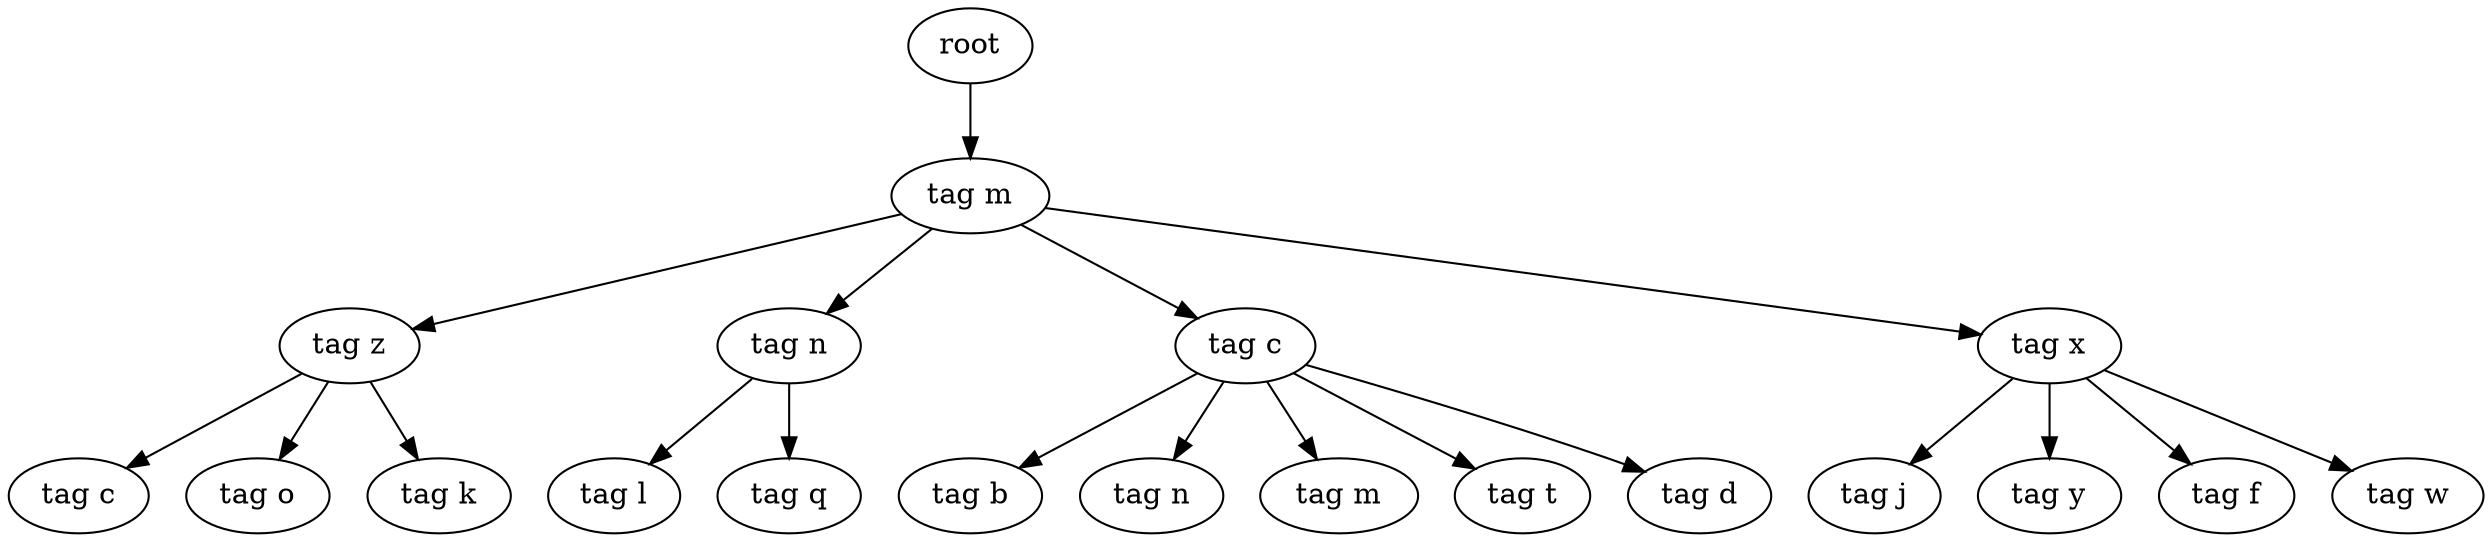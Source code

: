 digraph Tree{
0[label="root"];
0->00
00[label="tag m"];
00->000
000[label="tag z"];
000->0000
0000[label="tag c"];
000->0001
0001[label="tag o"];
000->0002
0002[label="tag k"];
00->001
001[label="tag n"];
001->0010
0010[label="tag l"];
001->0011
0011[label="tag q"];
00->002
002[label="tag c"];
002->0020
0020[label="tag b"];
002->0021
0021[label="tag n"];
002->0022
0022[label="tag m"];
002->0023
0023[label="tag t"];
002->0024
0024[label="tag d"];
00->003
003[label="tag x"];
003->0030
0030[label="tag j"];
003->0031
0031[label="tag y"];
003->0032
0032[label="tag f"];
003->0033
0033[label="tag w"];
}

